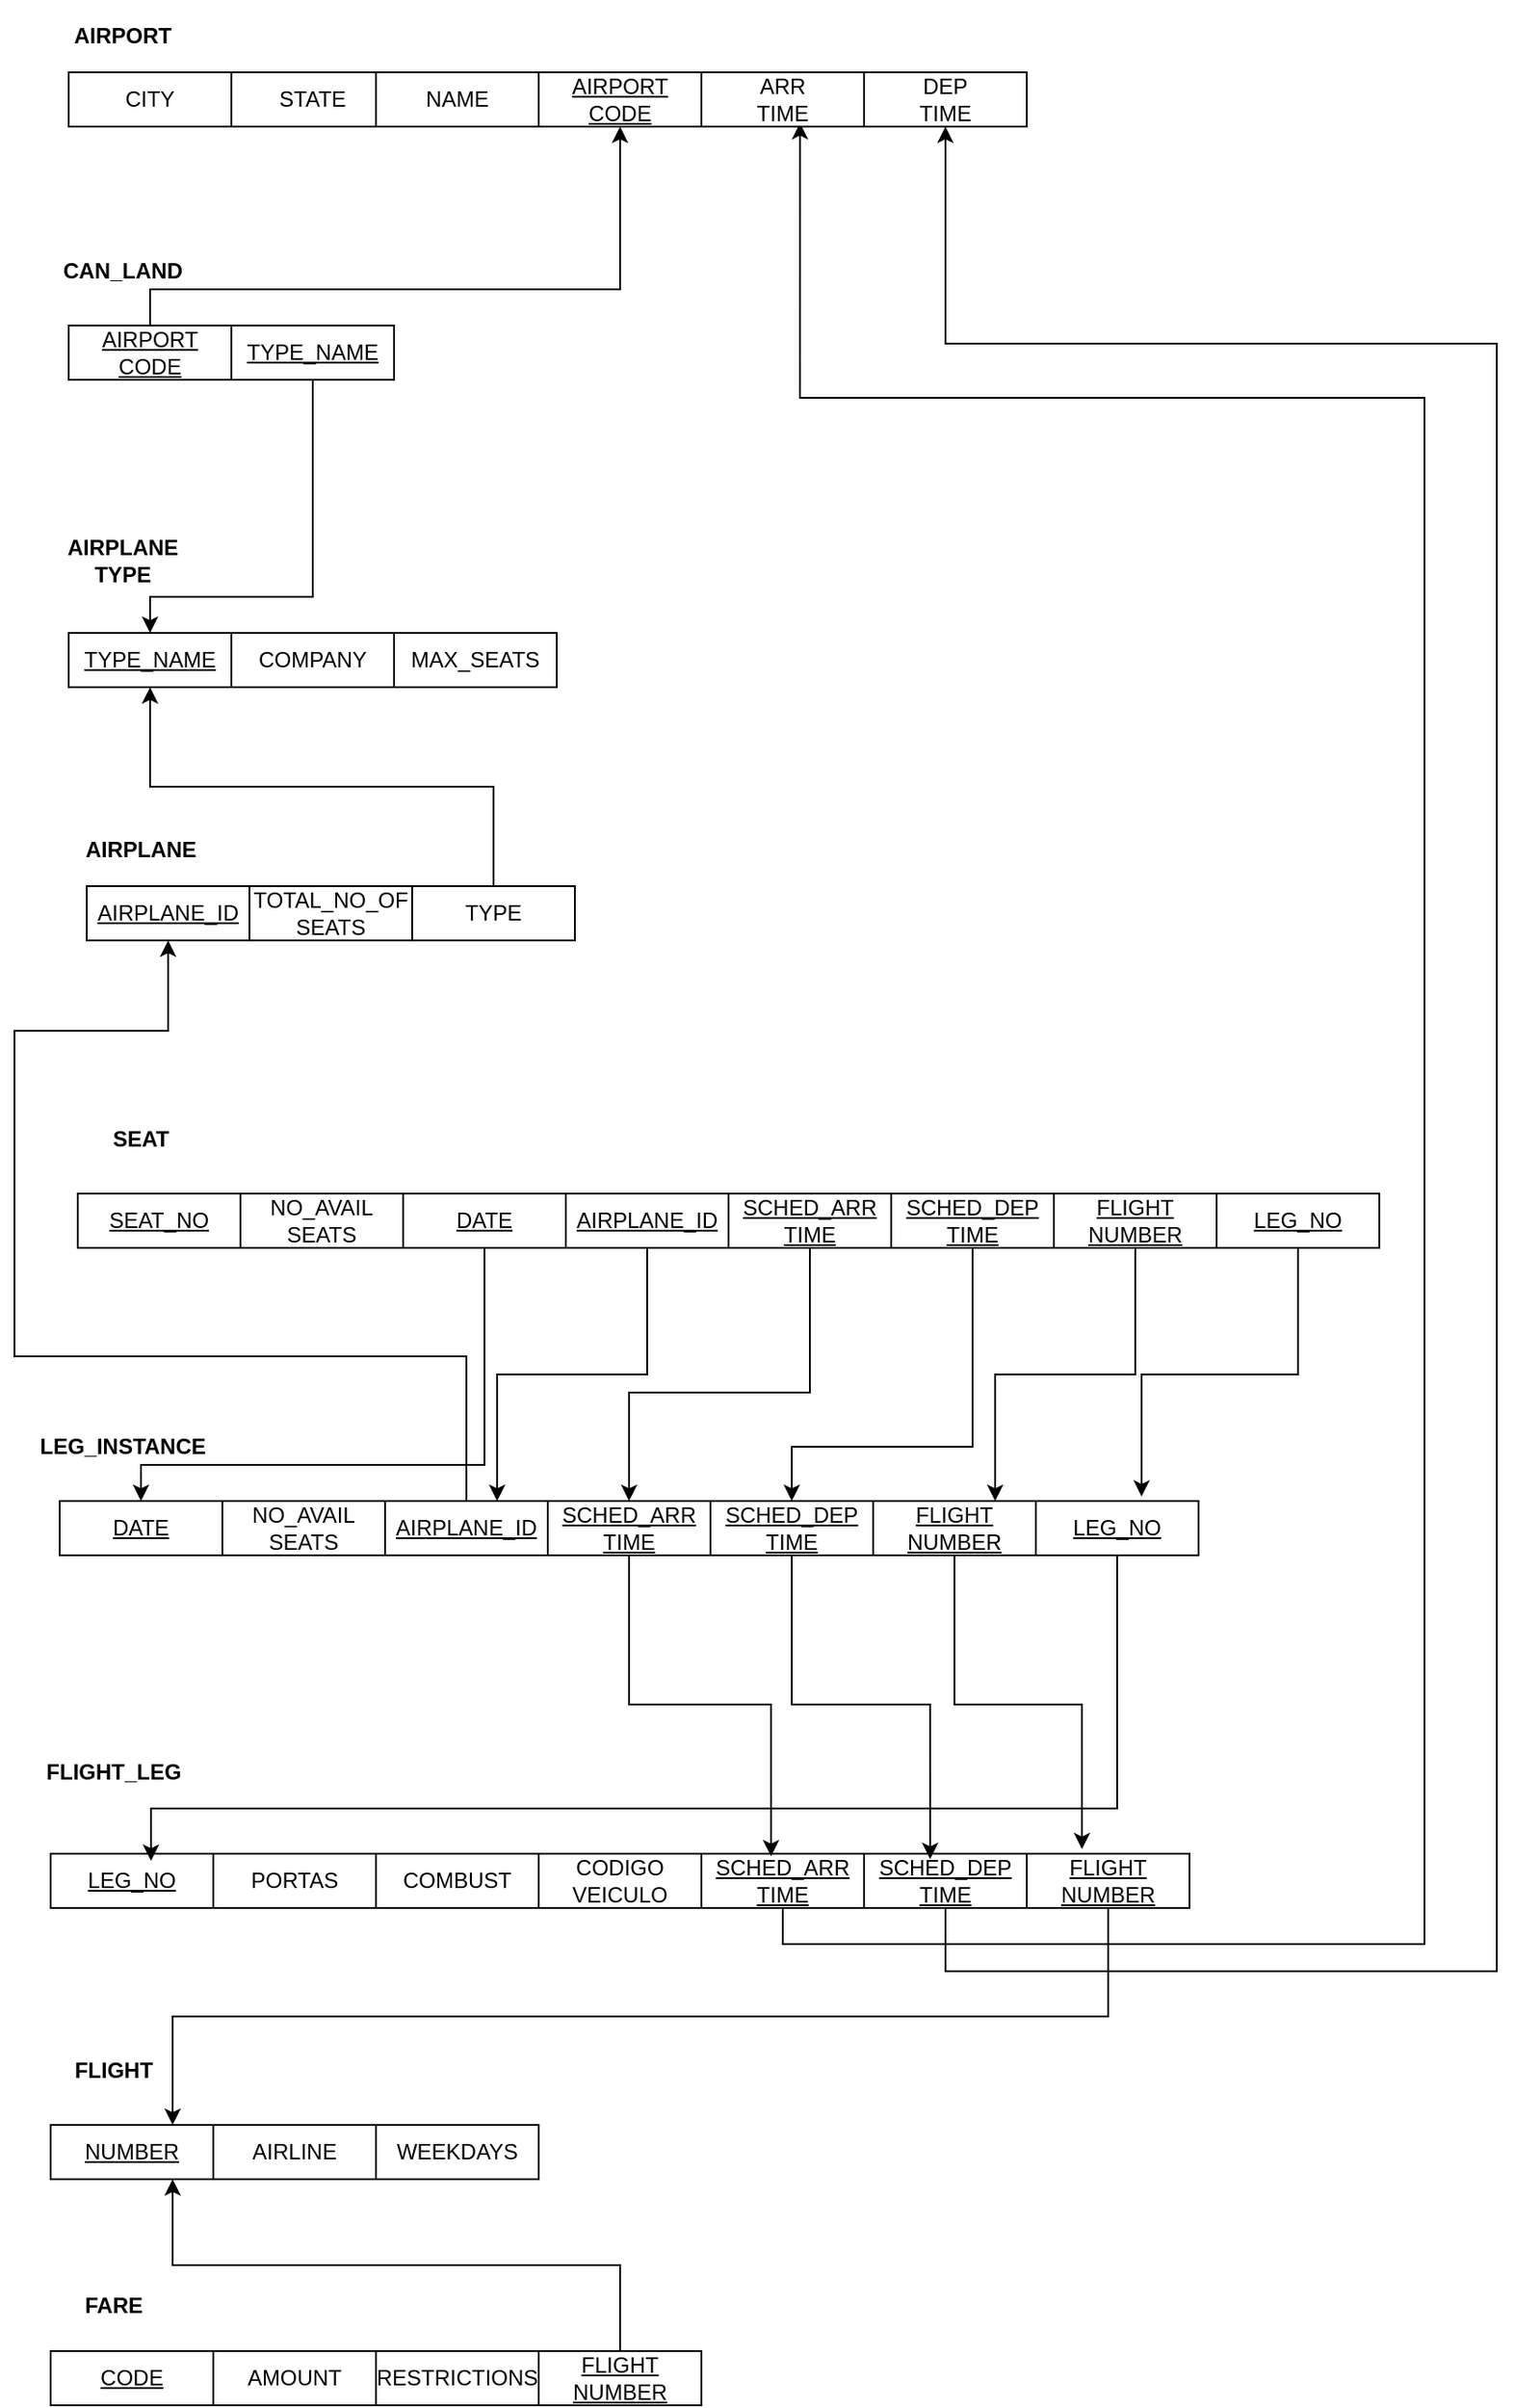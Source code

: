 <mxfile version="21.0.2" type="device"><diagram name="Página-1" id="8NaxKscGRq8LmeUkrXaZ"><mxGraphModel dx="1516" dy="1110" grid="1" gridSize="10" guides="1" tooltips="1" connect="1" arrows="1" fold="1" page="1" pageScale="1" pageWidth="827" pageHeight="1169" math="0" shadow="0"><root><mxCell id="0"/><mxCell id="1" parent="0"/><mxCell id="gDfAY0KOiyDfd0JOxGEg-1" value="&lt;b&gt;AIRPORT&lt;/b&gt;" style="text;html=1;strokeColor=none;fillColor=none;align=center;verticalAlign=middle;whiteSpace=wrap;rounded=0;" vertex="1" parent="1"><mxGeometry x="50" y="50" width="80" height="40" as="geometry"/></mxCell><mxCell id="gDfAY0KOiyDfd0JOxGEg-2" value="CITY" style="rounded=0;whiteSpace=wrap;html=1;" vertex="1" parent="1"><mxGeometry x="60" y="90" width="90" height="30" as="geometry"/></mxCell><mxCell id="gDfAY0KOiyDfd0JOxGEg-56" style="edgeStyle=orthogonalEdgeStyle;rounded=0;orthogonalLoop=1;jettySize=auto;html=1;exitX=0.5;exitY=0;exitDx=0;exitDy=0;entryX=0.75;entryY=1;entryDx=0;entryDy=0;" edge="1" parent="1" source="gDfAY0KOiyDfd0JOxGEg-3" target="gDfAY0KOiyDfd0JOxGEg-41"><mxGeometry relative="1" as="geometry"/></mxCell><mxCell id="gDfAY0KOiyDfd0JOxGEg-3" value="&lt;u&gt;FLIGHT&lt;br&gt;NUMBER&lt;/u&gt;" style="rounded=0;whiteSpace=wrap;html=1;" vertex="1" parent="1"><mxGeometry x="320" y="1350" width="90" height="30" as="geometry"/></mxCell><mxCell id="gDfAY0KOiyDfd0JOxGEg-4" value="STATE" style="rounded=0;whiteSpace=wrap;html=1;" vertex="1" parent="1"><mxGeometry x="150" y="90" width="90" height="30" as="geometry"/></mxCell><mxCell id="gDfAY0KOiyDfd0JOxGEg-5" value="NAME" style="rounded=0;whiteSpace=wrap;html=1;" vertex="1" parent="1"><mxGeometry x="230" y="90" width="90" height="30" as="geometry"/></mxCell><mxCell id="gDfAY0KOiyDfd0JOxGEg-6" value="&lt;u&gt;TYPE_NAME&lt;/u&gt;" style="rounded=0;whiteSpace=wrap;html=1;" vertex="1" parent="1"><mxGeometry x="60" y="400" width="90" height="30" as="geometry"/></mxCell><mxCell id="gDfAY0KOiyDfd0JOxGEg-7" value="&lt;u&gt;AIRPORT&lt;br&gt;CODE&lt;/u&gt;" style="rounded=0;whiteSpace=wrap;html=1;" vertex="1" parent="1"><mxGeometry x="320" y="90" width="90" height="30" as="geometry"/></mxCell><mxCell id="gDfAY0KOiyDfd0JOxGEg-8" value="&lt;b&gt;FLIGHT&lt;/b&gt;" style="text;html=1;strokeColor=none;fillColor=none;align=center;verticalAlign=middle;whiteSpace=wrap;rounded=0;" vertex="1" parent="1"><mxGeometry x="45" y="1175" width="80" height="40" as="geometry"/></mxCell><mxCell id="gDfAY0KOiyDfd0JOxGEg-10" value="&lt;b&gt;AIRPLANE&lt;/b&gt;" style="text;html=1;strokeColor=none;fillColor=none;align=center;verticalAlign=middle;whiteSpace=wrap;rounded=0;" vertex="1" parent="1"><mxGeometry x="60" y="500" width="80" height="40" as="geometry"/></mxCell><mxCell id="gDfAY0KOiyDfd0JOxGEg-11" value="&lt;b&gt;AIRPLANE&lt;br&gt;TYPE&lt;br&gt;&lt;/b&gt;" style="text;html=1;strokeColor=none;fillColor=none;align=center;verticalAlign=middle;whiteSpace=wrap;rounded=0;" vertex="1" parent="1"><mxGeometry x="50" y="340" width="80" height="40" as="geometry"/></mxCell><mxCell id="gDfAY0KOiyDfd0JOxGEg-12" value="&lt;b&gt;CAN_LAND&lt;/b&gt;" style="text;html=1;strokeColor=none;fillColor=none;align=center;verticalAlign=middle;whiteSpace=wrap;rounded=0;" vertex="1" parent="1"><mxGeometry x="50" y="180" width="80" height="40" as="geometry"/></mxCell><mxCell id="gDfAY0KOiyDfd0JOxGEg-13" value="&lt;b&gt;FLIGHT_LEG&lt;br&gt;&lt;/b&gt;" style="text;html=1;strokeColor=none;fillColor=none;align=center;verticalAlign=middle;whiteSpace=wrap;rounded=0;" vertex="1" parent="1"><mxGeometry x="45" y="1010" width="80" height="40" as="geometry"/></mxCell><mxCell id="gDfAY0KOiyDfd0JOxGEg-14" value="COMPANY" style="rounded=0;whiteSpace=wrap;html=1;" vertex="1" parent="1"><mxGeometry x="150" y="400" width="90" height="30" as="geometry"/></mxCell><mxCell id="gDfAY0KOiyDfd0JOxGEg-15" value="MAX_SEATS" style="rounded=0;whiteSpace=wrap;html=1;" vertex="1" parent="1"><mxGeometry x="240" y="400" width="90" height="30" as="geometry"/></mxCell><mxCell id="gDfAY0KOiyDfd0JOxGEg-62" style="edgeStyle=orthogonalEdgeStyle;rounded=0;orthogonalLoop=1;jettySize=auto;html=1;exitX=0.5;exitY=0;exitDx=0;exitDy=0;entryX=0.5;entryY=1;entryDx=0;entryDy=0;" edge="1" parent="1" source="gDfAY0KOiyDfd0JOxGEg-17" target="gDfAY0KOiyDfd0JOxGEg-6"><mxGeometry relative="1" as="geometry"/></mxCell><mxCell id="gDfAY0KOiyDfd0JOxGEg-17" value="TYPE" style="rounded=0;whiteSpace=wrap;html=1;" vertex="1" parent="1"><mxGeometry x="250" y="540" width="90" height="30" as="geometry"/></mxCell><mxCell id="gDfAY0KOiyDfd0JOxGEg-18" value="&lt;u&gt;AIRPLANE_ID&lt;/u&gt;" style="rounded=0;whiteSpace=wrap;html=1;" vertex="1" parent="1"><mxGeometry x="70" y="540" width="90" height="30" as="geometry"/></mxCell><mxCell id="gDfAY0KOiyDfd0JOxGEg-19" value="TOTAL_NO_OF&lt;br&gt;SEATS" style="rounded=0;whiteSpace=wrap;html=1;" vertex="1" parent="1"><mxGeometry x="160" y="540" width="90" height="30" as="geometry"/></mxCell><mxCell id="gDfAY0KOiyDfd0JOxGEg-45" style="edgeStyle=orthogonalEdgeStyle;rounded=0;orthogonalLoop=1;jettySize=auto;html=1;exitX=0.5;exitY=1;exitDx=0;exitDy=0;entryX=0.5;entryY=0;entryDx=0;entryDy=0;" edge="1" parent="1" source="gDfAY0KOiyDfd0JOxGEg-21" target="gDfAY0KOiyDfd0JOxGEg-6"><mxGeometry relative="1" as="geometry"><Array as="points"><mxPoint x="195" y="380"/><mxPoint x="105" y="380"/></Array></mxGeometry></mxCell><mxCell id="gDfAY0KOiyDfd0JOxGEg-21" value="&lt;u&gt;TYPE_NAME&lt;/u&gt;" style="rounded=0;whiteSpace=wrap;html=1;" vertex="1" parent="1"><mxGeometry x="150" y="230" width="90" height="30" as="geometry"/></mxCell><mxCell id="gDfAY0KOiyDfd0JOxGEg-44" style="edgeStyle=orthogonalEdgeStyle;rounded=0;orthogonalLoop=1;jettySize=auto;html=1;exitX=0.5;exitY=0;exitDx=0;exitDy=0;entryX=0.5;entryY=1;entryDx=0;entryDy=0;" edge="1" parent="1" source="gDfAY0KOiyDfd0JOxGEg-22" target="gDfAY0KOiyDfd0JOxGEg-7"><mxGeometry relative="1" as="geometry"><Array as="points"><mxPoint x="105" y="210"/><mxPoint x="365" y="210"/></Array></mxGeometry></mxCell><mxCell id="gDfAY0KOiyDfd0JOxGEg-22" value="&lt;u&gt;AIRPORT&lt;br&gt;CODE&lt;br&gt;&lt;/u&gt;" style="rounded=0;whiteSpace=wrap;html=1;" vertex="1" parent="1"><mxGeometry x="60" y="230" width="90" height="30" as="geometry"/></mxCell><mxCell id="gDfAY0KOiyDfd0JOxGEg-24" value="&lt;u&gt;LEG_NO&lt;/u&gt;" style="rounded=0;whiteSpace=wrap;html=1;" vertex="1" parent="1"><mxGeometry x="50" y="1075" width="90" height="30" as="geometry"/></mxCell><mxCell id="gDfAY0KOiyDfd0JOxGEg-55" style="edgeStyle=orthogonalEdgeStyle;rounded=0;orthogonalLoop=1;jettySize=auto;html=1;exitX=0.5;exitY=1;exitDx=0;exitDy=0;entryX=0.75;entryY=0;entryDx=0;entryDy=0;" edge="1" parent="1" source="gDfAY0KOiyDfd0JOxGEg-25" target="gDfAY0KOiyDfd0JOxGEg-41"><mxGeometry relative="1" as="geometry"/></mxCell><mxCell id="gDfAY0KOiyDfd0JOxGEg-25" value="&lt;u&gt;FLIGHT&lt;br&gt;NUMBER&lt;/u&gt;" style="rounded=0;whiteSpace=wrap;html=1;" vertex="1" parent="1"><mxGeometry x="590" y="1075" width="90" height="30" as="geometry"/></mxCell><mxCell id="gDfAY0KOiyDfd0JOxGEg-99" style="edgeStyle=orthogonalEdgeStyle;rounded=0;orthogonalLoop=1;jettySize=auto;html=1;exitX=0.5;exitY=1;exitDx=0;exitDy=0;" edge="1" parent="1" source="gDfAY0KOiyDfd0JOxGEg-26" target="gDfAY0KOiyDfd0JOxGEg-96"><mxGeometry relative="1" as="geometry"><mxPoint x="860" y="160" as="targetPoint"/><Array as="points"><mxPoint x="545" y="1140"/><mxPoint x="850" y="1140"/><mxPoint x="850" y="240"/><mxPoint x="545" y="240"/></Array></mxGeometry></mxCell><mxCell id="gDfAY0KOiyDfd0JOxGEg-26" value="&lt;u&gt;SCHED_DEP&lt;br&gt;TIME&lt;/u&gt;" style="rounded=0;whiteSpace=wrap;html=1;" vertex="1" parent="1"><mxGeometry x="500" y="1075" width="90" height="30" as="geometry"/></mxCell><mxCell id="gDfAY0KOiyDfd0JOxGEg-98" style="edgeStyle=orthogonalEdgeStyle;rounded=0;orthogonalLoop=1;jettySize=auto;html=1;exitX=0.5;exitY=1;exitDx=0;exitDy=0;entryX=0.606;entryY=0.933;entryDx=0;entryDy=0;entryPerimeter=0;" edge="1" parent="1" source="gDfAY0KOiyDfd0JOxGEg-27" target="gDfAY0KOiyDfd0JOxGEg-95"><mxGeometry relative="1" as="geometry"><mxPoint x="800" y="140" as="targetPoint"/><Array as="points"><mxPoint x="455" y="1125"/><mxPoint x="810" y="1125"/><mxPoint x="810" y="270"/><mxPoint x="465" y="270"/></Array></mxGeometry></mxCell><mxCell id="gDfAY0KOiyDfd0JOxGEg-27" value="&lt;u&gt;SCHED_ARR&lt;br&gt;TIME&lt;/u&gt;" style="rounded=0;whiteSpace=wrap;html=1;" vertex="1" parent="1"><mxGeometry x="410" y="1075" width="90" height="30" as="geometry"/></mxCell><mxCell id="gDfAY0KOiyDfd0JOxGEg-29" value="WEEKDAYS" style="rounded=0;whiteSpace=wrap;html=1;" vertex="1" parent="1"><mxGeometry x="230" y="1225" width="90" height="30" as="geometry"/></mxCell><mxCell id="gDfAY0KOiyDfd0JOxGEg-31" value="CODIGO&lt;br&gt;VEICULO" style="rounded=0;whiteSpace=wrap;html=1;" vertex="1" parent="1"><mxGeometry x="320" y="1075" width="90" height="30" as="geometry"/></mxCell><mxCell id="gDfAY0KOiyDfd0JOxGEg-66" style="edgeStyle=orthogonalEdgeStyle;rounded=0;orthogonalLoop=1;jettySize=auto;html=1;exitX=0.5;exitY=0;exitDx=0;exitDy=0;entryX=0.5;entryY=1;entryDx=0;entryDy=0;" edge="1" parent="1" source="gDfAY0KOiyDfd0JOxGEg-33" target="gDfAY0KOiyDfd0JOxGEg-18"><mxGeometry relative="1" as="geometry"><Array as="points"><mxPoint x="280" y="800"/><mxPoint x="30" y="800"/><mxPoint x="30" y="620"/><mxPoint x="115" y="620"/></Array></mxGeometry></mxCell><mxCell id="gDfAY0KOiyDfd0JOxGEg-33" value="&lt;u&gt;AIRPLANE_ID&lt;/u&gt;" style="rounded=0;whiteSpace=wrap;html=1;" vertex="1" parent="1"><mxGeometry x="235" y="880" width="90" height="30" as="geometry"/></mxCell><mxCell id="gDfAY0KOiyDfd0JOxGEg-40" value="AIRLINE" style="rounded=0;whiteSpace=wrap;html=1;" vertex="1" parent="1"><mxGeometry x="140" y="1225" width="90" height="30" as="geometry"/></mxCell><mxCell id="gDfAY0KOiyDfd0JOxGEg-41" value="&lt;u&gt;NUMBER&lt;/u&gt;" style="rounded=0;whiteSpace=wrap;html=1;" vertex="1" parent="1"><mxGeometry x="50" y="1225" width="90" height="30" as="geometry"/></mxCell><mxCell id="gDfAY0KOiyDfd0JOxGEg-42" value="COMBUST" style="rounded=0;whiteSpace=wrap;html=1;" vertex="1" parent="1"><mxGeometry x="230" y="1075" width="90" height="30" as="geometry"/></mxCell><mxCell id="gDfAY0KOiyDfd0JOxGEg-43" value="PORTAS" style="rounded=0;whiteSpace=wrap;html=1;" vertex="1" parent="1"><mxGeometry x="140" y="1075" width="90" height="30" as="geometry"/></mxCell><mxCell id="gDfAY0KOiyDfd0JOxGEg-46" value="&lt;b&gt;FARE&lt;br&gt;&lt;/b&gt;" style="text;html=1;strokeColor=none;fillColor=none;align=center;verticalAlign=middle;whiteSpace=wrap;rounded=0;" vertex="1" parent="1"><mxGeometry x="45" y="1305" width="80" height="40" as="geometry"/></mxCell><mxCell id="gDfAY0KOiyDfd0JOxGEg-47" value="&lt;u&gt;CODE&lt;/u&gt;" style="rounded=0;whiteSpace=wrap;html=1;" vertex="1" parent="1"><mxGeometry x="50" y="1350" width="90" height="30" as="geometry"/></mxCell><mxCell id="gDfAY0KOiyDfd0JOxGEg-49" value="RESTRICTIONS" style="rounded=0;whiteSpace=wrap;html=1;" vertex="1" parent="1"><mxGeometry x="230" y="1350" width="90" height="30" as="geometry"/></mxCell><mxCell id="gDfAY0KOiyDfd0JOxGEg-50" value="AMOUNT" style="rounded=0;whiteSpace=wrap;html=1;" vertex="1" parent="1"><mxGeometry x="140" y="1350" width="90" height="30" as="geometry"/></mxCell><mxCell id="gDfAY0KOiyDfd0JOxGEg-59" value="&lt;b&gt;LEG_INSTANCE&lt;/b&gt;" style="text;html=1;strokeColor=none;fillColor=none;align=center;verticalAlign=middle;whiteSpace=wrap;rounded=0;" vertex="1" parent="1"><mxGeometry x="50" y="830" width="80" height="40" as="geometry"/></mxCell><mxCell id="gDfAY0KOiyDfd0JOxGEg-60" value="&lt;u&gt;DATE&lt;/u&gt;" style="rounded=0;whiteSpace=wrap;html=1;" vertex="1" parent="1"><mxGeometry x="55" y="880" width="90" height="30" as="geometry"/></mxCell><mxCell id="gDfAY0KOiyDfd0JOxGEg-61" value="NO_AVAIL&lt;br&gt;SEATS" style="rounded=0;whiteSpace=wrap;html=1;" vertex="1" parent="1"><mxGeometry x="145" y="880" width="90" height="30" as="geometry"/></mxCell><mxCell id="gDfAY0KOiyDfd0JOxGEg-75" style="edgeStyle=orthogonalEdgeStyle;rounded=0;orthogonalLoop=1;jettySize=auto;html=1;exitX=0.5;exitY=1;exitDx=0;exitDy=0;entryX=0.428;entryY=0.05;entryDx=0;entryDy=0;entryPerimeter=0;" edge="1" parent="1" source="gDfAY0KOiyDfd0JOxGEg-67" target="gDfAY0KOiyDfd0JOxGEg-27"><mxGeometry relative="1" as="geometry"/></mxCell><mxCell id="gDfAY0KOiyDfd0JOxGEg-67" value="&lt;u&gt;SCHED_ARR&lt;br&gt;TIME&lt;/u&gt;" style="rounded=0;whiteSpace=wrap;html=1;" vertex="1" parent="1"><mxGeometry x="325" y="880" width="90" height="30" as="geometry"/></mxCell><mxCell id="gDfAY0KOiyDfd0JOxGEg-74" style="edgeStyle=orthogonalEdgeStyle;rounded=0;orthogonalLoop=1;jettySize=auto;html=1;exitX=0.5;exitY=1;exitDx=0;exitDy=0;entryX=0.406;entryY=0.1;entryDx=0;entryDy=0;entryPerimeter=0;" edge="1" parent="1" source="gDfAY0KOiyDfd0JOxGEg-69" target="gDfAY0KOiyDfd0JOxGEg-26"><mxGeometry relative="1" as="geometry"/></mxCell><mxCell id="gDfAY0KOiyDfd0JOxGEg-69" value="&lt;u&gt;SCHED_DEP&lt;br&gt;TIME&lt;/u&gt;" style="rounded=0;whiteSpace=wrap;html=1;" vertex="1" parent="1"><mxGeometry x="415" y="880" width="90" height="30" as="geometry"/></mxCell><mxCell id="gDfAY0KOiyDfd0JOxGEg-73" style="edgeStyle=orthogonalEdgeStyle;rounded=0;orthogonalLoop=1;jettySize=auto;html=1;exitX=0.5;exitY=1;exitDx=0;exitDy=0;entryX=0.339;entryY=-0.083;entryDx=0;entryDy=0;entryPerimeter=0;" edge="1" parent="1" source="gDfAY0KOiyDfd0JOxGEg-70" target="gDfAY0KOiyDfd0JOxGEg-25"><mxGeometry relative="1" as="geometry"/></mxCell><mxCell id="gDfAY0KOiyDfd0JOxGEg-70" value="&lt;u&gt;FLIGHT&lt;br&gt;NUMBER&lt;/u&gt;" style="rounded=0;whiteSpace=wrap;html=1;" vertex="1" parent="1"><mxGeometry x="505" y="880" width="90" height="30" as="geometry"/></mxCell><mxCell id="gDfAY0KOiyDfd0JOxGEg-72" style="edgeStyle=orthogonalEdgeStyle;rounded=0;orthogonalLoop=1;jettySize=auto;html=1;exitX=0.5;exitY=1;exitDx=0;exitDy=0;entryX=0.617;entryY=0.133;entryDx=0;entryDy=0;entryPerimeter=0;" edge="1" parent="1" source="gDfAY0KOiyDfd0JOxGEg-71" target="gDfAY0KOiyDfd0JOxGEg-24"><mxGeometry relative="1" as="geometry"><Array as="points"><mxPoint x="640" y="1050"/><mxPoint x="106" y="1050"/></Array></mxGeometry></mxCell><mxCell id="gDfAY0KOiyDfd0JOxGEg-71" value="&lt;u&gt;LEG_NO&lt;/u&gt;" style="rounded=0;whiteSpace=wrap;html=1;" vertex="1" parent="1"><mxGeometry x="595" y="880" width="90" height="30" as="geometry"/></mxCell><mxCell id="gDfAY0KOiyDfd0JOxGEg-79" value="&lt;b&gt;SEAT&lt;/b&gt;" style="text;html=1;strokeColor=none;fillColor=none;align=center;verticalAlign=middle;whiteSpace=wrap;rounded=0;" vertex="1" parent="1"><mxGeometry x="60" y="660" width="80" height="40" as="geometry"/></mxCell><mxCell id="gDfAY0KOiyDfd0JOxGEg-80" value="&lt;u&gt;SEAT_NO&lt;/u&gt;" style="rounded=0;whiteSpace=wrap;html=1;" vertex="1" parent="1"><mxGeometry x="65" y="710" width="90" height="30" as="geometry"/></mxCell><mxCell id="gDfAY0KOiyDfd0JOxGEg-81" value="NO_AVAIL&lt;br&gt;SEATS" style="rounded=0;whiteSpace=wrap;html=1;" vertex="1" parent="1"><mxGeometry x="155" y="710" width="90" height="30" as="geometry"/></mxCell><mxCell id="gDfAY0KOiyDfd0JOxGEg-94" style="edgeStyle=orthogonalEdgeStyle;rounded=0;orthogonalLoop=1;jettySize=auto;html=1;exitX=0.5;exitY=1;exitDx=0;exitDy=0;entryX=0.689;entryY=0;entryDx=0;entryDy=0;entryPerimeter=0;" edge="1" parent="1" source="gDfAY0KOiyDfd0JOxGEg-82" target="gDfAY0KOiyDfd0JOxGEg-33"><mxGeometry relative="1" as="geometry"/></mxCell><mxCell id="gDfAY0KOiyDfd0JOxGEg-82" value="&lt;u&gt;AIRPLANE_ID&lt;/u&gt;" style="rounded=0;whiteSpace=wrap;html=1;" vertex="1" parent="1"><mxGeometry x="335" y="710" width="90" height="30" as="geometry"/></mxCell><mxCell id="gDfAY0KOiyDfd0JOxGEg-90" style="edgeStyle=orthogonalEdgeStyle;rounded=0;orthogonalLoop=1;jettySize=auto;html=1;exitX=0.5;exitY=1;exitDx=0;exitDy=0;entryX=0.5;entryY=0;entryDx=0;entryDy=0;" edge="1" parent="1" source="gDfAY0KOiyDfd0JOxGEg-83" target="gDfAY0KOiyDfd0JOxGEg-67"><mxGeometry relative="1" as="geometry"><Array as="points"><mxPoint x="470" y="820"/><mxPoint x="370" y="820"/></Array></mxGeometry></mxCell><mxCell id="gDfAY0KOiyDfd0JOxGEg-83" value="&lt;u&gt;SCHED_ARR&lt;br&gt;TIME&lt;/u&gt;" style="rounded=0;whiteSpace=wrap;html=1;" vertex="1" parent="1"><mxGeometry x="425" y="710" width="90" height="30" as="geometry"/></mxCell><mxCell id="gDfAY0KOiyDfd0JOxGEg-91" style="edgeStyle=orthogonalEdgeStyle;rounded=0;orthogonalLoop=1;jettySize=auto;html=1;exitX=0.5;exitY=1;exitDx=0;exitDy=0;entryX=0.5;entryY=0;entryDx=0;entryDy=0;" edge="1" parent="1" source="gDfAY0KOiyDfd0JOxGEg-84" target="gDfAY0KOiyDfd0JOxGEg-69"><mxGeometry relative="1" as="geometry"><Array as="points"><mxPoint x="560" y="850"/><mxPoint x="460" y="850"/></Array></mxGeometry></mxCell><mxCell id="gDfAY0KOiyDfd0JOxGEg-84" value="&lt;u&gt;SCHED_DEP&lt;br&gt;TIME&lt;/u&gt;" style="rounded=0;whiteSpace=wrap;html=1;" vertex="1" parent="1"><mxGeometry x="515" y="710" width="90" height="30" as="geometry"/></mxCell><mxCell id="gDfAY0KOiyDfd0JOxGEg-92" style="edgeStyle=orthogonalEdgeStyle;rounded=0;orthogonalLoop=1;jettySize=auto;html=1;exitX=0.5;exitY=1;exitDx=0;exitDy=0;entryX=0.75;entryY=0;entryDx=0;entryDy=0;" edge="1" parent="1" source="gDfAY0KOiyDfd0JOxGEg-85" target="gDfAY0KOiyDfd0JOxGEg-70"><mxGeometry relative="1" as="geometry"/></mxCell><mxCell id="gDfAY0KOiyDfd0JOxGEg-85" value="&lt;u&gt;FLIGHT&lt;br&gt;NUMBER&lt;/u&gt;" style="rounded=0;whiteSpace=wrap;html=1;" vertex="1" parent="1"><mxGeometry x="605" y="710" width="90" height="30" as="geometry"/></mxCell><mxCell id="gDfAY0KOiyDfd0JOxGEg-93" style="edgeStyle=orthogonalEdgeStyle;rounded=0;orthogonalLoop=1;jettySize=auto;html=1;exitX=0.5;exitY=1;exitDx=0;exitDy=0;entryX=0.65;entryY=-0.083;entryDx=0;entryDy=0;entryPerimeter=0;" edge="1" parent="1" source="gDfAY0KOiyDfd0JOxGEg-86" target="gDfAY0KOiyDfd0JOxGEg-71"><mxGeometry relative="1" as="geometry"/></mxCell><mxCell id="gDfAY0KOiyDfd0JOxGEg-86" value="&lt;u&gt;LEG_NO&lt;/u&gt;" style="rounded=0;whiteSpace=wrap;html=1;" vertex="1" parent="1"><mxGeometry x="695" y="710" width="90" height="30" as="geometry"/></mxCell><mxCell id="gDfAY0KOiyDfd0JOxGEg-88" style="edgeStyle=orthogonalEdgeStyle;rounded=0;orthogonalLoop=1;jettySize=auto;html=1;exitX=0.5;exitY=1;exitDx=0;exitDy=0;entryX=0.5;entryY=0;entryDx=0;entryDy=0;" edge="1" parent="1" source="gDfAY0KOiyDfd0JOxGEg-87" target="gDfAY0KOiyDfd0JOxGEg-60"><mxGeometry relative="1" as="geometry"><Array as="points"><mxPoint x="290" y="860"/><mxPoint x="100" y="860"/></Array></mxGeometry></mxCell><mxCell id="gDfAY0KOiyDfd0JOxGEg-87" value="&lt;u&gt;DATE&lt;/u&gt;" style="rounded=0;whiteSpace=wrap;html=1;" vertex="1" parent="1"><mxGeometry x="245" y="710" width="90" height="30" as="geometry"/></mxCell><mxCell id="gDfAY0KOiyDfd0JOxGEg-95" value="ARR&lt;br&gt;TIME" style="rounded=0;whiteSpace=wrap;html=1;" vertex="1" parent="1"><mxGeometry x="410" y="90" width="90" height="30" as="geometry"/></mxCell><mxCell id="gDfAY0KOiyDfd0JOxGEg-96" value="DEP&lt;br&gt;TIME" style="rounded=0;whiteSpace=wrap;html=1;" vertex="1" parent="1"><mxGeometry x="500" y="90" width="90" height="30" as="geometry"/></mxCell></root></mxGraphModel></diagram></mxfile>